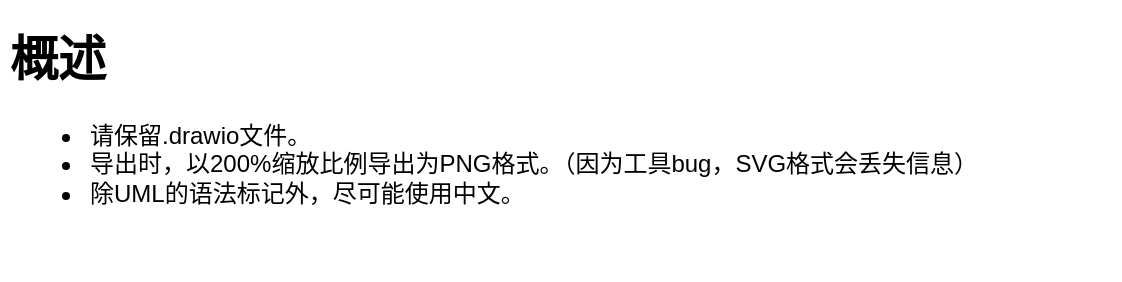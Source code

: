 <mxfile version="12.1.0" type="device" pages="5"><diagram id="yW86cAfm1zS_UjjsDULe" name="概述"><mxGraphModel dx="782" dy="506" grid="1" gridSize="10" guides="1" tooltips="1" connect="1" arrows="1" fold="1" page="1" pageScale="1" pageWidth="827" pageHeight="1169" math="0" shadow="0"><root><mxCell id="HiBzgATIQgfNpQvCHOxG-0"/><mxCell id="HiBzgATIQgfNpQvCHOxG-1" parent="HiBzgATIQgfNpQvCHOxG-0"/><mxCell id="HiBzgATIQgfNpQvCHOxG-5" value="&lt;h1&gt;概述&lt;/h1&gt;&lt;div&gt;&lt;ul&gt;&lt;li&gt;请保留.drawio文件。&lt;/li&gt;&lt;li&gt;导出时，以200%缩放比例导出为PNG格式。（因为工具bug，SVG格式会丢失信息）&lt;/li&gt;&lt;li&gt;除UML的语法标记外，尽可能使用中文。&lt;/li&gt;&lt;/ul&gt;&lt;/div&gt;&lt;p&gt;&lt;/p&gt;" style="text;html=1;strokeColor=none;fillColor=none;spacing=5;spacingTop=-20;whiteSpace=wrap;overflow=hidden;rounded=0;" parent="HiBzgATIQgfNpQvCHOxG-1" vertex="1"><mxGeometry x="40" y="40" width="560" height="130" as="geometry"/></mxCell></root></mxGraphModel></diagram><diagram id="WMdqOIAfoDG7tJgj_Yk1" name="用例图"><mxGraphModel dx="1747" dy="595" grid="1" gridSize="10" guides="1" tooltips="1" connect="1" arrows="1" fold="1" page="1" pageScale="1" pageWidth="827" pageHeight="1169" background="none" math="0" shadow="0"><root><mxCell id="_YkGg86lz64b4BUzdBZd-0"/><mxCell id="_YkGg86lz64b4BUzdBZd-1" parent="_YkGg86lz64b4BUzdBZd-0"/><mxCell id="upp45PB5wqCNoxdn-rkB-0" style="rounded=0;orthogonalLoop=1;jettySize=auto;html=1;entryX=0.5;entryY=1;entryDx=0;entryDy=0;" parent="_YkGg86lz64b4BUzdBZd-1" target="upp45PB5wqCNoxdn-rkB-4" edge="1"><mxGeometry relative="1" as="geometry"><mxPoint x="354" y="569.5" as="sourcePoint"/></mxGeometry></mxCell><mxCell id="upp45PB5wqCNoxdn-rkB-1" value="管理员" style="shape=umlActor;verticalLabelPosition=bottom;labelBackgroundColor=#ffffff;verticalAlign=top;html=1;" parent="_YkGg86lz64b4BUzdBZd-1" vertex="1"><mxGeometry x="339" y="575.5" width="30" height="60" as="geometry"/></mxCell><mxCell id="upp45PB5wqCNoxdn-rkB-2" value="新增和删除用户" style="ellipse;whiteSpace=wrap;html=1;" parent="_YkGg86lz64b4BUzdBZd-1" vertex="1"><mxGeometry x="223" y="470" width="116" height="35" as="geometry"/></mxCell><mxCell id="upp45PB5wqCNoxdn-rkB-3" value="" style="endArrow=classic;html=1;entryX=0.775;entryY=0.9;entryDx=0;entryDy=0;entryPerimeter=0;" parent="_YkGg86lz64b4BUzdBZd-1" target="upp45PB5wqCNoxdn-rkB-2" edge="1"><mxGeometry width="50" height="50" relative="1" as="geometry"><mxPoint x="350" y="570" as="sourcePoint"/><mxPoint x="454" y="464.5" as="targetPoint"/></mxGeometry></mxCell><mxCell id="upp45PB5wqCNoxdn-rkB-4" value="开启和关闭平台注册功能" style="ellipse;whiteSpace=wrap;html=1;" parent="_YkGg86lz64b4BUzdBZd-1" vertex="1"><mxGeometry x="354" y="470" width="160" height="35" as="geometry"/></mxCell><mxCell id="upp45PB5wqCNoxdn-rkB-5" value="新增或删除作业收集项目" style="ellipse;whiteSpace=wrap;html=1;" parent="_YkGg86lz64b4BUzdBZd-1" vertex="1"><mxGeometry x="457" y="520" width="173" height="35" as="geometry"/></mxCell><mxCell id="upp45PB5wqCNoxdn-rkB-6" value="" style="endArrow=classic;html=1;entryX=0;entryY=1;entryDx=0;entryDy=0;" parent="_YkGg86lz64b4BUzdBZd-1" target="upp45PB5wqCNoxdn-rkB-5" edge="1"><mxGeometry width="50" height="50" relative="1" as="geometry"><mxPoint x="360" y="570" as="sourcePoint"/><mxPoint x="454" y="539.5" as="targetPoint"/></mxGeometry></mxCell><mxCell id="upp45PB5wqCNoxdn-rkB-7" value="用户" style="shape=umlActor;verticalLabelPosition=bottom;labelBackgroundColor=#ffffff;verticalAlign=top;html=1;" parent="_YkGg86lz64b4BUzdBZd-1" vertex="1"><mxGeometry x="327" y="224.5" width="30" height="60" as="geometry"/></mxCell><mxCell id="upp45PB5wqCNoxdn-rkB-12" value="访问和修改个人信息" style="ellipse;whiteSpace=wrap;html=1;" parent="_YkGg86lz64b4BUzdBZd-1" vertex="1"><mxGeometry x="140" y="124" width="156" height="38" as="geometry"/></mxCell><mxCell id="upp45PB5wqCNoxdn-rkB-13" value="" style="endArrow=classic;html=1;entryX=1;entryY=1;entryDx=0;entryDy=0;" parent="_YkGg86lz64b4BUzdBZd-1" target="upp45PB5wqCNoxdn-rkB-12" edge="1"><mxGeometry width="50" height="50" relative="1" as="geometry"><mxPoint x="327" y="215.5" as="sourcePoint"/><mxPoint x="250" y="160" as="targetPoint"/></mxGeometry></mxCell><mxCell id="2dQVfe_xELGJmN9ZXO8H-0" value="未注册用户" style="shape=umlActor;verticalLabelPosition=bottom;labelBackgroundColor=#ffffff;verticalAlign=top;html=1;" parent="_YkGg86lz64b4BUzdBZd-1" vertex="1"><mxGeometry x="-519" y="150" width="30" height="60" as="geometry"/></mxCell><mxCell id="2dQVfe_xELGJmN9ZXO8H-3" value="提交注册邮箱并获取邮箱地址验证码" style="ellipse;whiteSpace=wrap;html=1;" parent="_YkGg86lz64b4BUzdBZd-1" vertex="1"><mxGeometry x="-736" y="75" width="217" height="43" as="geometry"/></mxCell><mxCell id="2dQVfe_xELGJmN9ZXO8H-6" value="" style="endArrow=classic;endSize=6;html=1;endFill=1;entryX=0.5;entryY=1;entryDx=0;entryDy=0;" parent="_YkGg86lz64b4BUzdBZd-1" target="2dQVfe_xELGJmN9ZXO8H-3" edge="1"><mxGeometry x="0.078" y="-15" width="160" relative="1" as="geometry"><mxPoint x="-520" y="150" as="sourcePoint"/><mxPoint x="-689" y="79" as="targetPoint"/><mxPoint as="offset"/></mxGeometry></mxCell><mxCell id="2dQVfe_xELGJmN9ZXO8H-7" style="rounded=0;orthogonalLoop=1;jettySize=auto;html=1;entryX=0;entryY=1;entryDx=0;entryDy=0;endArrow=classic;endFill=1;" parent="_YkGg86lz64b4BUzdBZd-1" target="2dQVfe_xELGJmN9ZXO8H-9" edge="1"><mxGeometry relative="1" as="geometry"><mxPoint x="-490" y="460" as="sourcePoint"/></mxGeometry></mxCell><mxCell id="2dQVfe_xELGJmN9ZXO8H-8" value="用户" style="shape=umlActor;verticalLabelPosition=bottom;labelBackgroundColor=#ffffff;verticalAlign=top;html=1;outlineConnect=0;" parent="_YkGg86lz64b4BUzdBZd-1" vertex="1"><mxGeometry x="-519" y="460" width="30" height="60" as="geometry"/></mxCell><mxCell id="2dQVfe_xELGJmN9ZXO8H-9" value="使用邮箱和密码登录" style="ellipse;whiteSpace=wrap;html=1;" parent="_YkGg86lz64b4BUzdBZd-1" vertex="1"><mxGeometry x="-399" y="364.5" width="133" height="44" as="geometry"/></mxCell><mxCell id="2dQVfe_xELGJmN9ZXO8H-12" style="rounded=0;orthogonalLoop=1;jettySize=auto;html=1;entryX=0;entryY=1;entryDx=0;entryDy=0;" parent="_YkGg86lz64b4BUzdBZd-1" target="2dQVfe_xELGJmN9ZXO8H-23" edge="1"><mxGeometry relative="1" as="geometry"><mxPoint x="-579" y="810" as="sourcePoint"/></mxGeometry></mxCell><mxCell id="2dQVfe_xELGJmN9ZXO8H-13" style="edgeStyle=none;rounded=0;orthogonalLoop=1;jettySize=auto;html=1;entryX=0.5;entryY=1;entryDx=0;entryDy=0;exitX=0.133;exitY=-0.067;exitDx=0;exitDy=0;exitPerimeter=0;" parent="_YkGg86lz64b4BUzdBZd-1" source="2dQVfe_xELGJmN9ZXO8H-16" target="2dQVfe_xELGJmN9ZXO8H-21" edge="1"><mxGeometry relative="1" as="geometry"><mxPoint x="-619" y="810" as="sourcePoint"/></mxGeometry></mxCell><mxCell id="2dQVfe_xELGJmN9ZXO8H-14" style="edgeStyle=none;rounded=0;orthogonalLoop=1;jettySize=auto;html=1;entryX=0;entryY=1;entryDx=0;entryDy=0;" parent="_YkGg86lz64b4BUzdBZd-1" target="2dQVfe_xELGJmN9ZXO8H-24" edge="1"><mxGeometry relative="1" as="geometry"><mxPoint x="-589" y="800" as="sourcePoint"/></mxGeometry></mxCell><mxCell id="2dQVfe_xELGJmN9ZXO8H-15" style="edgeStyle=none;rounded=0;orthogonalLoop=1;jettySize=auto;html=1;entryX=0;entryY=1;entryDx=0;entryDy=0;" parent="_YkGg86lz64b4BUzdBZd-1" target="2dQVfe_xELGJmN9ZXO8H-25" edge="1"><mxGeometry relative="1" as="geometry"><mxPoint x="-599" y="800" as="sourcePoint"/></mxGeometry></mxCell><mxCell id="2dQVfe_xELGJmN9ZXO8H-16" value="发起方" style="shape=umlActor;verticalLabelPosition=bottom;labelBackgroundColor=#ffffff;verticalAlign=top;html=1;" parent="_YkGg86lz64b4BUzdBZd-1" vertex="1"><mxGeometry x="-614" y="810" width="30" height="60" as="geometry"/></mxCell><mxCell id="2dQVfe_xELGJmN9ZXO8H-17" style="edgeStyle=none;rounded=0;orthogonalLoop=1;jettySize=auto;html=1;entryX=0.5;entryY=1;entryDx=0;entryDy=0;" parent="_YkGg86lz64b4BUzdBZd-1" target="2dQVfe_xELGJmN9ZXO8H-23" edge="1"><mxGeometry relative="1" as="geometry"><mxPoint x="-400" y="800" as="sourcePoint"/><mxPoint x="-380" y="680" as="targetPoint"/></mxGeometry></mxCell><mxCell id="2dQVfe_xELGJmN9ZXO8H-18" style="edgeStyle=none;rounded=0;orthogonalLoop=1;jettySize=auto;html=1;entryX=0;entryY=1;entryDx=0;entryDy=0;" parent="_YkGg86lz64b4BUzdBZd-1" target="2dQVfe_xELGJmN9ZXO8H-22" edge="1"><mxGeometry relative="1" as="geometry"><mxPoint x="-390" y="800" as="sourcePoint"/></mxGeometry></mxCell><mxCell id="2dQVfe_xELGJmN9ZXO8H-19" style="edgeStyle=none;rounded=0;orthogonalLoop=1;jettySize=auto;html=1;entryX=0.057;entryY=0.767;entryDx=0;entryDy=0;entryPerimeter=0;" parent="_YkGg86lz64b4BUzdBZd-1" target="2dQVfe_xELGJmN9ZXO8H-26" edge="1"><mxGeometry relative="1" as="geometry"><mxPoint x="-380" y="810" as="sourcePoint"/></mxGeometry></mxCell><mxCell id="2dQVfe_xELGJmN9ZXO8H-20" value="参与方" style="shape=umlActor;verticalLabelPosition=bottom;labelBackgroundColor=#ffffff;verticalAlign=top;html=1;" parent="_YkGg86lz64b4BUzdBZd-1" vertex="1"><mxGeometry x="-418" y="810" width="30" height="60" as="geometry"/></mxCell><mxCell id="2dQVfe_xELGJmN9ZXO8H-21" value="创建作业收集项目" style="ellipse;whiteSpace=wrap;html=1;" parent="_YkGg86lz64b4BUzdBZd-1" vertex="1"><mxGeometry x="-764" y="720" width="130" height="30" as="geometry"/></mxCell><mxCell id="2dQVfe_xELGJmN9ZXO8H-22" value="提交作业" style="ellipse;whiteSpace=wrap;html=1;" parent="_YkGg86lz64b4BUzdBZd-1" vertex="1"><mxGeometry x="-328.5" y="700" width="89" height="30" as="geometry"/></mxCell><mxCell id="2dQVfe_xELGJmN9ZXO8H-23" value="评分或评论" style="ellipse;whiteSpace=wrap;html=1;" parent="_YkGg86lz64b4BUzdBZd-1" vertex="1"><mxGeometry x="-424" y="660" width="70" height="30" as="geometry"/></mxCell><mxCell id="2dQVfe_xELGJmN9ZXO8H-24" value="预览作业" style="ellipse;whiteSpace=wrap;html=1;" parent="_YkGg86lz64b4BUzdBZd-1" vertex="1"><mxGeometry x="-529" y="660" width="70" height="30" as="geometry"/></mxCell><mxCell id="2dQVfe_xELGJmN9ZXO8H-25" value="下载作业" style="ellipse;whiteSpace=wrap;html=1;" parent="_YkGg86lz64b4BUzdBZd-1" vertex="1"><mxGeometry x="-634" y="660" width="70" height="30" as="geometry"/></mxCell><mxCell id="2dQVfe_xELGJmN9ZXO8H-26" value="公开作业" style="ellipse;whiteSpace=wrap;html=1;" parent="_YkGg86lz64b4BUzdBZd-1" vertex="1"><mxGeometry x="-284" y="760" width="70" height="30" as="geometry"/></mxCell><mxCell id="2dQVfe_xELGJmN9ZXO8H-27" value="用户" style="shape=umlActor;verticalLabelPosition=bottom;labelBackgroundColor=#ffffff;verticalAlign=top;html=1;outlineConnect=0;" parent="_YkGg86lz64b4BUzdBZd-1" vertex="1"><mxGeometry x="-517.5" y="840" width="30" height="60" as="geometry"/></mxCell><mxCell id="2dQVfe_xELGJmN9ZXO8H-28" value="" style="endArrow=block;html=1;endFill=0;" parent="_YkGg86lz64b4BUzdBZd-1" edge="1"><mxGeometry width="50" height="50" relative="1" as="geometry"><mxPoint x="-579" y="840" as="sourcePoint"/><mxPoint x="-529" y="870" as="targetPoint"/></mxGeometry></mxCell><mxCell id="2dQVfe_xELGJmN9ZXO8H-29" value="" style="endArrow=block;html=1;endFill=0;" parent="_YkGg86lz64b4BUzdBZd-1" edge="1"><mxGeometry width="50" height="50" relative="1" as="geometry"><mxPoint x="-419" y="840" as="sourcePoint"/><mxPoint x="-479" y="870" as="targetPoint"/></mxGeometry></mxCell><mxCell id="2dQVfe_xELGJmN9ZXO8H-30" value="" style="html=1;verticalAlign=bottom;endArrow=block;entryX=1;entryY=1;entryDx=0;entryDy=0;" parent="_YkGg86lz64b4BUzdBZd-1" target="2dQVfe_xELGJmN9ZXO8H-25" edge="1"><mxGeometry width="80" relative="1" as="geometry"><mxPoint x="-419" y="810" as="sourcePoint"/><mxPoint x="-429" y="800" as="targetPoint"/></mxGeometry></mxCell><mxCell id="2dQVfe_xELGJmN9ZXO8H-31" value="" style="html=1;verticalAlign=bottom;endArrow=block;entryX=1;entryY=1;entryDx=0;entryDy=0;" parent="_YkGg86lz64b4BUzdBZd-1" target="2dQVfe_xELGJmN9ZXO8H-24" edge="1"><mxGeometry width="80" relative="1" as="geometry"><mxPoint x="-410" y="800" as="sourcePoint"/><mxPoint x="-468.751" y="745.607" as="targetPoint"/></mxGeometry></mxCell><mxCell id="E_tp4gTS5F0is0EIypMA-0" value="使用邮箱地址获取重置密码验证码" style="ellipse;whiteSpace=wrap;html=1;" parent="_YkGg86lz64b4BUzdBZd-1" vertex="1"><mxGeometry x="-768" y="364.5" width="204" height="35" as="geometry"/></mxCell><mxCell id="E_tp4gTS5F0is0EIypMA-1" style="rounded=0;orthogonalLoop=1;jettySize=auto;html=1;entryX=0.5;entryY=1;entryDx=0;entryDy=0;endArrow=classic;endFill=1;" parent="_YkGg86lz64b4BUzdBZd-1" target="E_tp4gTS5F0is0EIypMA-0" edge="1"><mxGeometry relative="1" as="geometry"><mxPoint x="-520" y="460" as="sourcePoint"/><mxPoint x="-548.742" y="349.798" as="targetPoint"/></mxGeometry></mxCell><mxCell id="E_tp4gTS5F0is0EIypMA-3" value="验证邮箱并成为注册用户" style="ellipse;whiteSpace=wrap;html=1;align=center;" parent="_YkGg86lz64b4BUzdBZd-1" vertex="1"><mxGeometry x="-459" y="70" width="154" height="35" as="geometry"/></mxCell><mxCell id="E_tp4gTS5F0is0EIypMA-4" value="" style="endArrow=classic;endSize=6;html=1;endFill=1;entryX=0.282;entryY=0.9;entryDx=0;entryDy=0;entryPerimeter=0;" parent="_YkGg86lz64b4BUzdBZd-1" target="E_tp4gTS5F0is0EIypMA-3" edge="1"><mxGeometry x="0.078" y="-15" width="160" relative="1" as="geometry"><mxPoint x="-490" y="152" as="sourcePoint"/><mxPoint x="-679" y="89" as="targetPoint"/><mxPoint as="offset"/></mxGeometry></mxCell><mxCell id="E_tp4gTS5F0is0EIypMA-7" value="验证邮箱并重置密码" style="ellipse;whiteSpace=wrap;html=1;" parent="_YkGg86lz64b4BUzdBZd-1" vertex="1"><mxGeometry x="-570" y="310" width="167" height="45" as="geometry"/></mxCell><mxCell id="E_tp4gTS5F0is0EIypMA-8" style="rounded=0;orthogonalLoop=1;jettySize=auto;html=1;entryX=0.5;entryY=1;entryDx=0;entryDy=0;endArrow=classic;endFill=1;" parent="_YkGg86lz64b4BUzdBZd-1" target="E_tp4gTS5F0is0EIypMA-7" edge="1"><mxGeometry relative="1" as="geometry"><mxPoint x="-500" y="450" as="sourcePoint"/><mxPoint x="-384.088" y="404.367" as="targetPoint"/></mxGeometry></mxCell><mxCell id="E_tp4gTS5F0is0EIypMA-13" value="修改密码" style="ellipse;whiteSpace=wrap;html=1;" parent="_YkGg86lz64b4BUzdBZd-1" vertex="1"><mxGeometry x="342" y="80" width="80" height="38" as="geometry"/></mxCell><mxCell id="E_tp4gTS5F0is0EIypMA-14" value="" style="endArrow=classic;html=1;entryX=0.392;entryY=0.965;entryDx=0;entryDy=0;entryPerimeter=0;" parent="_YkGg86lz64b4BUzdBZd-1" target="E_tp4gTS5F0is0EIypMA-13" edge="1"><mxGeometry width="50" height="50" relative="1" as="geometry"><mxPoint x="347" y="215.5" as="sourcePoint"/><mxPoint x="274" y="167" as="targetPoint"/></mxGeometry></mxCell><mxCell id="E_tp4gTS5F0is0EIypMA-15" value="修改邮箱" style="ellipse;whiteSpace=wrap;html=1;" parent="_YkGg86lz64b4BUzdBZd-1" vertex="1"><mxGeometry x="457" y="135.5" width="80" height="38" as="geometry"/></mxCell><mxCell id="E_tp4gTS5F0is0EIypMA-16" value="" style="endArrow=classic;html=1;entryX=0;entryY=1;entryDx=0;entryDy=0;" parent="_YkGg86lz64b4BUzdBZd-1" target="E_tp4gTS5F0is0EIypMA-15" edge="1"><mxGeometry width="50" height="50" relative="1" as="geometry"><mxPoint x="357" y="225.5" as="sourcePoint"/><mxPoint x="383.36" y="126.67" as="targetPoint"/></mxGeometry></mxCell><mxCell id="sq2ebz1mbKA7PCejwqXQ-0" value="" style="endArrow=classic;html=1;entryX=1;entryY=1;entryDx=0;entryDy=0;" edge="1" parent="_YkGg86lz64b4BUzdBZd-1" target="sq2ebz1mbKA7PCejwqXQ-1"><mxGeometry width="50" height="50" relative="1" as="geometry"><mxPoint x="340" y="570" as="sourcePoint"/><mxPoint x="250" y="560" as="targetPoint"/></mxGeometry></mxCell><mxCell id="sq2ebz1mbKA7PCejwqXQ-1" value="增改学院和班级结构" style="ellipse;whiteSpace=wrap;html=1;" vertex="1" parent="_YkGg86lz64b4BUzdBZd-1"><mxGeometry x="120" y="510" width="120" height="38" as="geometry"/></mxCell></root></mxGraphModel></diagram><diagram id="4Bd66hlxgyh1Ai2ZSQC1" name="类图"><mxGraphModel dx="1944" dy="723" grid="1" gridSize="10" guides="1" tooltips="1" connect="1" arrows="1" fold="1" page="1" pageScale="1" pageWidth="827" pageHeight="1169" math="0" shadow="0"><root><mxCell id="J6zlJKdKTq5LjksMBEGr-0"/><mxCell id="J6zlJKdKTq5LjksMBEGr-1" parent="J6zlJKdKTq5LjksMBEGr-0"/><mxCell id="_NLjETrnovSKCIQzSL70-0" style="rounded=0;orthogonalLoop=1;jettySize=auto;html=1;exitX=0.5;exitY=1;exitDx=0;exitDy=0;entryX=0.5;entryY=0;entryDx=0;entryDy=0;" parent="J6zlJKdKTq5LjksMBEGr-1" source="J6zlJKdKTq5LjksMBEGr-2" target="kkJpnYohM98OWn9bMmN3-5" edge="1"><mxGeometry relative="1" as="geometry"/></mxCell><mxCell id="m_8AqxZgpMgkw2X8Gcz0-3" style="rounded=0;orthogonalLoop=1;jettySize=auto;html=1;exitX=0;exitY=0.5;exitDx=0;exitDy=0;endArrow=block;endFill=0;entryX=1;entryY=0.5;entryDx=0;entryDy=0;edgeStyle=orthogonalEdgeStyle;" parent="J6zlJKdKTq5LjksMBEGr-1" source="J6zlJKdKTq5LjksMBEGr-2" target="OSyVc2xUpkZaGKw_wh6Y-13" edge="1"><mxGeometry relative="1" as="geometry"><mxPoint x="1390" y="461.471" as="targetPoint"/><Array as="points"><mxPoint x="1546" y="527"/></Array></mxGeometry></mxCell><mxCell id="J6zlJKdKTq5LjksMBEGr-3" value="用户" style="shape=umlActor;verticalLabelPosition=bottom;labelBackgroundColor=#ffffff;verticalAlign=top;html=1;" parent="J6zlJKdKTq5LjksMBEGr-1" vertex="1"><mxGeometry x="-443.5" y="349.5" width="30" height="60" as="geometry"/></mxCell><mxCell id="J6zlJKdKTq5LjksMBEGr-4" value="&lt;p style=&quot;margin: 0px ; margin-top: 4px ; text-align: center&quot;&gt;&amp;lt;&amp;lt; boundary &amp;gt;&amp;gt;&lt;/p&gt;&lt;p style=&quot;margin: 0px ; margin-top: 4px ; text-align: center&quot;&gt;&lt;b&gt;路由&lt;/b&gt;&lt;/p&gt;&lt;hr size=&quot;1&quot;&gt;&lt;p style=&quot;margin: 0px ; margin-left: 4px&quot;&gt;+ 路径: string&lt;/p&gt;&lt;hr size=&quot;1&quot;&gt;&lt;p style=&quot;margin: 0px ; margin-left: 4px&quot;&gt;+ 处理请求()&lt;span&gt;&lt;br&gt;&lt;/span&gt;&lt;/p&gt;&lt;p style=&quot;margin: 0px ; margin-left: 4px&quot;&gt;&lt;span&gt;# 生成请求id()&lt;/span&gt;&lt;/p&gt;&lt;p style=&quot;margin: 0px ; margin-left: 4px&quot;&gt;# 验证路由参数()&lt;span&gt;&lt;br&gt;&lt;/span&gt;&lt;/p&gt;&lt;p style=&quot;margin: 0px ; margin-left: 4px&quot;&gt;&lt;span&gt;# 访问权限鉴别(&lt;/span&gt;&lt;span&gt;)&lt;/span&gt;&lt;/p&gt;&lt;p style=&quot;margin: 0px ; margin-left: 4px&quot;&gt;# 执行控制逻辑()&lt;/p&gt;" style="verticalAlign=top;align=left;overflow=fill;fontSize=12;fontFamily=Helvetica;html=1;" parent="J6zlJKdKTq5LjksMBEGr-1" vertex="1"><mxGeometry x="50" y="406" width="160" height="146" as="geometry"/></mxCell><mxCell id="75JlvcvrTfkE6ws_j6if-0" style="edgeStyle=orthogonalEdgeStyle;rounded=0;orthogonalLoop=1;jettySize=auto;html=1;exitX=0.5;exitY=1;exitDx=0;exitDy=0;entryX=0.5;entryY=0;entryDx=0;entryDy=0;startArrow=classic;startFill=1;" parent="J6zlJKdKTq5LjksMBEGr-1" source="Z03qZ1nPSg-HfvDk3i3E-0" target="UQ5TdoYiOzcKt5yNM-VM-2" edge="1"><mxGeometry relative="1" as="geometry"/></mxCell><mxCell id="Z03qZ1nPSg-HfvDk3i3E-0" value="&lt;p style=&quot;margin: 0px ; margin-top: 4px ; text-align: center&quot;&gt;&amp;lt;&amp;lt; control &amp;gt;&amp;gt;&lt;/p&gt;&lt;p style=&quot;margin: 0px ; margin-top: 4px ; text-align: center&quot;&gt;&lt;b&gt;对象持久化服务&lt;/b&gt;&lt;/p&gt;&lt;hr size=&quot;1&quot;&gt;&amp;nbsp;+ 数据库配置&lt;br&gt;&lt;hr&gt;&amp;nbsp;+ 存取数据()" style="verticalAlign=top;align=left;overflow=fill;fontSize=12;fontFamily=Helvetica;html=1;" parent="J6zlJKdKTq5LjksMBEGr-1" vertex="1"><mxGeometry x="590" y="450" width="160" height="99" as="geometry"/></mxCell><mxCell id="Z03qZ1nPSg-HfvDk3i3E-9" value="未注册用户" style="shape=umlActor;verticalLabelPosition=bottom;labelBackgroundColor=#ffffff;verticalAlign=top;html=1;" parent="J6zlJKdKTq5LjksMBEGr-1" vertex="1"><mxGeometry x="-443.5" y="548.5" width="30" height="60" as="geometry"/></mxCell><mxCell id="Z03qZ1nPSg-HfvDk3i3E-11" value="&lt;p style=&quot;margin: 0px ; margin-top: 4px ; text-align: center&quot;&gt;&amp;lt;&amp;lt; boundary &amp;gt;&amp;gt;&lt;/p&gt;&lt;p style=&quot;margin: 0px ; margin-top: 4px ; text-align: center&quot;&gt;&lt;b&gt;前端用户界面&lt;/b&gt;&lt;/p&gt;&lt;hr size=&quot;1&quot;&gt;&lt;p style=&quot;margin: 0px ; margin-left: 4px&quot;&gt;&lt;br&gt;&lt;/p&gt;&lt;hr size=&quot;1&quot;&gt;&lt;p style=&quot;margin: 0px ; margin-left: 4px&quot;&gt;+ 接收用户的输入()&lt;/p&gt;&lt;p style=&quot;margin: 0px ; margin-left: 4px&quot;&gt;+ 向用户展示信息()&lt;/p&gt;" style="verticalAlign=top;align=left;overflow=fill;fontSize=12;fontFamily=Helvetica;html=1;" parent="J6zlJKdKTq5LjksMBEGr-1" vertex="1"><mxGeometry x="-340" y="424" width="160" height="110" as="geometry"/></mxCell><mxCell id="Z03qZ1nPSg-HfvDk3i3E-12" value="&lt;h1&gt;前端&lt;/h1&gt;&lt;p&gt;&lt;br&gt;&lt;/p&gt;" style="text;html=1;strokeColor=none;fillColor=none;spacing=5;spacingTop=-20;whiteSpace=wrap;overflow=hidden;rounded=0;" parent="J6zlJKdKTq5LjksMBEGr-1" vertex="1"><mxGeometry x="-100" y="200" width="60" height="40" as="geometry"/></mxCell><mxCell id="Z03qZ1nPSg-HfvDk3i3E-14" value="&lt;h1&gt;后端&lt;/h1&gt;&lt;p&gt;&lt;br&gt;&lt;/p&gt;" style="text;html=1;strokeColor=none;fillColor=none;spacing=5;spacingTop=-20;whiteSpace=wrap;overflow=hidden;rounded=0;" parent="J6zlJKdKTq5LjksMBEGr-1" vertex="1"><mxGeometry x="40" y="200" width="60" height="40" as="geometry"/></mxCell><mxCell id="Z03qZ1nPSg-HfvDk3i3E-15" value="" style="endArrow=none;html=1;" parent="J6zlJKdKTq5LjksMBEGr-1" edge="1"><mxGeometry width="50" height="50" relative="1" as="geometry"><mxPoint y="1120" as="sourcePoint"/><mxPoint y="40" as="targetPoint"/></mxGeometry></mxCell><mxCell id="Z03qZ1nPSg-HfvDk3i3E-17" value="" style="endArrow=classic;html=1;exitX=1;exitY=0.5;exitDx=0;exitDy=0;entryX=0;entryY=0.5;entryDx=0;entryDy=0;" parent="J6zlJKdKTq5LjksMBEGr-1" source="Z03qZ1nPSg-HfvDk3i3E-11" target="J6zlJKdKTq5LjksMBEGr-4" edge="1"><mxGeometry width="50" height="50" relative="1" as="geometry"><mxPoint x="-30" y="580" as="sourcePoint"/><mxPoint x="49" y="477" as="targetPoint"/></mxGeometry></mxCell><mxCell id="UQ5TdoYiOzcKt5yNM-VM-2" value="&lt;p style=&quot;margin: 0px ; margin-top: 4px ; text-align: center&quot;&gt;&amp;lt;&amp;lt; boundary &amp;gt;&amp;gt;&lt;/p&gt;&lt;p style=&quot;margin: 0px ; margin-top: 4px ; text-align: center&quot;&gt;&lt;b&gt;数据库&lt;/b&gt;&lt;/p&gt;&lt;hr size=&quot;1&quot;&gt;&lt;p style=&quot;margin: 0px ; margin-left: 4px&quot;&gt;&lt;br&gt;&lt;/p&gt;" style="verticalAlign=top;align=left;overflow=fill;fontSize=12;fontFamily=Helvetica;html=1;" parent="J6zlJKdKTq5LjksMBEGr-1" vertex="1"><mxGeometry x="590" y="584" width="160" height="70" as="geometry"/></mxCell><mxCell id="DQg-u-TIEKwcb2ZVk-gk-0" value="恶意用户" style="shape=umlActor;verticalLabelPosition=bottom;labelBackgroundColor=#ffffff;verticalAlign=top;html=1;align=center;" parent="J6zlJKdKTq5LjksMBEGr-1" vertex="1"><mxGeometry x="-70" y="349.5" width="30" height="60" as="geometry"/></mxCell><mxCell id="kkJpnYohM98OWn9bMmN3-4" value="&lt;p style=&quot;margin: 0px ; margin-top: 4px ; text-align: center&quot;&gt;&amp;lt;&amp;lt; control &amp;gt;&amp;gt;&lt;/p&gt;&lt;p style=&quot;margin: 0px ; margin-top: 4px ; text-align: center&quot;&gt;&lt;b&gt;中央控制器&lt;/b&gt;&lt;/p&gt;&lt;hr size=&quot;1&quot;&gt;&lt;p style=&quot;margin: 0px ; margin-left: 4px&quot;&gt;+ 配置文件&lt;/p&gt;&lt;p style=&quot;margin: 0px ; margin-left: 4px&quot;&gt;+ 根路由&lt;/p&gt;&lt;hr size=&quot;1&quot;&gt;&lt;p style=&quot;margin: 0px ; margin-left: 4px&quot;&gt;+ 启动服务()&lt;/p&gt;&lt;p style=&quot;margin: 0px ; margin-left: 4px&quot;&gt;+ 重新加载配置文件()&lt;/p&gt;&lt;p style=&quot;margin: 0px ; margin-left: 4px&quot;&gt;+ 停止服务()&lt;/p&gt;" style="verticalAlign=top;align=left;overflow=fill;fontSize=12;fontFamily=Helvetica;html=1;" parent="J6zlJKdKTq5LjksMBEGr-1" vertex="1"><mxGeometry x="330" y="426" width="160" height="134" as="geometry"/></mxCell><mxCell id="kkJpnYohM98OWn9bMmN3-6" value="&lt;p style=&quot;margin: 0px ; margin-top: 4px ; text-align: center&quot;&gt;&amp;lt;&amp;lt; control &amp;gt;&amp;gt;&lt;/p&gt;&lt;p style=&quot;margin: 0px ; margin-top: 4px ; text-align: center&quot;&gt;&lt;b&gt;用户会话管理器&lt;/b&gt;&lt;/p&gt;&lt;hr size=&quot;1&quot;&gt;&lt;p style=&quot;margin: 0px ; margin-left: 4px&quot;&gt;&lt;br&gt;&lt;/p&gt;&lt;hr size=&quot;1&quot;&gt;&lt;p style=&quot;margin: 0px ; margin-left: 4px&quot;&gt;&lt;span&gt;+ 由凭证获取会话()&lt;/span&gt;&lt;br&gt;&lt;/p&gt;" style="verticalAlign=top;align=left;overflow=fill;fontSize=12;fontFamily=Helvetica;html=1;" parent="J6zlJKdKTq5LjksMBEGr-1" vertex="1"><mxGeometry x="890" y="583" width="160" height="100" as="geometry"/></mxCell><mxCell id="75JlvcvrTfkE6ws_j6if-1" value="&lt;p style=&quot;margin: 0px ; margin-top: 4px ; text-align: center&quot;&gt;&amp;lt;&amp;lt; control &amp;gt;&amp;gt;&lt;/p&gt;&lt;p style=&quot;margin: 0px ; margin-top: 4px ; text-align: center&quot;&gt;&lt;b&gt;用户管理器&lt;/b&gt;&lt;/p&gt;&lt;hr size=&quot;1&quot;&gt;&lt;p style=&quot;margin: 0px ; margin-left: 4px&quot;&gt;&lt;br&gt;&lt;/p&gt;&lt;hr size=&quot;1&quot;&gt;&lt;p style=&quot;margin: 0px ; margin-left: 4px&quot;&gt;&lt;span&gt;+ 创建新用户()&lt;/span&gt;&lt;/p&gt;&lt;p style=&quot;margin: 0px ; margin-left: 4px&quot;&gt;&lt;span&gt;+ 按邮箱地址查询用户()&lt;/span&gt;&lt;/p&gt;&lt;p style=&quot;margin: 0px ; margin-left: 4px&quot;&gt;&lt;span&gt;+ 删除用户及其数据()&lt;/span&gt;&lt;/p&gt;" style="verticalAlign=top;align=left;overflow=fill;fontSize=12;fontFamily=Helvetica;html=1;" parent="J6zlJKdKTq5LjksMBEGr-1" vertex="1"><mxGeometry x="890" y="370" width="160" height="130" as="geometry"/></mxCell><mxCell id="75JlvcvrTfkE6ws_j6if-2" value="&lt;p style=&quot;margin: 0px ; margin-top: 4px ; text-align: center&quot;&gt;&amp;lt;&amp;lt; control &amp;gt;&amp;gt;&lt;/p&gt;&lt;p style=&quot;margin: 0px ; margin-top: 4px ; text-align: center&quot;&gt;&lt;b&gt;邮件服务&lt;/b&gt;&lt;/p&gt;&lt;hr size=&quot;1&quot;&gt;&lt;p style=&quot;margin: 0px ; margin-left: 4px&quot;&gt;+ 邮箱账号配置&lt;/p&gt;&lt;hr size=&quot;1&quot;&gt;&lt;p style=&quot;margin: 0px ; margin-left: 4px&quot;&gt;+ 发送邮件(邮件)&lt;/p&gt;" style="verticalAlign=top;align=left;overflow=fill;fontSize=12;fontFamily=Helvetica;html=1;" parent="J6zlJKdKTq5LjksMBEGr-1" vertex="1"><mxGeometry x="590" y="290" width="160" height="106" as="geometry"/></mxCell><mxCell id="khNlLdQXx-4Lpashs421-0" value="&lt;p style=&quot;margin: 0px ; margin-top: 4px ; text-align: center&quot;&gt;&amp;lt;&amp;lt; entity &amp;gt;&amp;gt;&lt;/p&gt;&lt;p style=&quot;margin: 0px ; margin-top: 4px ; text-align: center&quot;&gt;&lt;b&gt;邮件&lt;/b&gt;&lt;/p&gt;&lt;hr size=&quot;1&quot;&gt;&lt;p style=&quot;margin: 0px ; margin-left: 4px&quot;&gt;+ 收件人邮箱地址&lt;/p&gt;&lt;p style=&quot;margin: 0px ; margin-left: 4px&quot;&gt;+ 邮件标题&lt;/p&gt;&lt;p style=&quot;margin: 0px ; margin-left: 4px&quot;&gt;+ 邮件正文&lt;/p&gt;&lt;hr size=&quot;1&quot;&gt;&lt;p style=&quot;margin: 0px ; margin-left: 4px&quot;&gt;&lt;br&gt;&lt;/p&gt;" style="verticalAlign=top;align=left;overflow=fill;fontSize=12;fontFamily=Helvetica;html=1;" parent="J6zlJKdKTq5LjksMBEGr-1" vertex="1"><mxGeometry x="590" y="125" width="160" height="115" as="geometry"/></mxCell><mxCell id="khNlLdQXx-4Lpashs421-1" value="&lt;p style=&quot;margin: 0px ; margin-top: 4px ; text-align: center&quot;&gt;&amp;lt;&amp;lt; control &amp;gt;&amp;gt;&lt;/p&gt;&lt;p style=&quot;margin: 0px ; margin-top: 4px ; text-align: center&quot;&gt;&lt;b&gt;用户邮箱验证服务&lt;/b&gt;&lt;/p&gt;&lt;hr size=&quot;1&quot;&gt;&lt;p style=&quot;margin: 0px ; margin-left: 4px&quot;&gt;&lt;br&gt;&lt;/p&gt;&lt;hr size=&quot;1&quot;&gt;&lt;p style=&quot;margin: 0px ; margin-left: 4px&quot;&gt;+ 检查邮箱地址是否已注册()&lt;span&gt;&lt;br&gt;&lt;/span&gt;&lt;/p&gt;&lt;p style=&quot;margin: 0px ; margin-left: 4px&quot;&gt;&lt;span&gt;+ 生成邮箱地址验证码()&lt;/span&gt;&lt;/p&gt;&lt;p style=&quot;margin: 0px ; margin-left: 4px&quot;&gt;&lt;span&gt;+ 校验邮箱地址验证码()&lt;/span&gt;&lt;/p&gt;" style="verticalAlign=top;align=left;overflow=fill;fontSize=12;fontFamily=Helvetica;html=1;" parent="J6zlJKdKTq5LjksMBEGr-1" vertex="1"><mxGeometry x="890" y="150" width="160" height="120" as="geometry"/></mxCell><mxCell id="m_8AqxZgpMgkw2X8Gcz0-0" style="edgeStyle=orthogonalEdgeStyle;rounded=0;orthogonalLoop=1;jettySize=auto;html=1;exitX=0;exitY=0.5;exitDx=0;exitDy=0;entryX=0.5;entryY=0;entryDx=0;entryDy=0;endArrow=block;endFill=0;" parent="J6zlJKdKTq5LjksMBEGr-1" source="hkDA0HIQv8FGN1c09TSl-0" target="OSyVc2xUpkZaGKw_wh6Y-13" edge="1"><mxGeometry relative="1" as="geometry"><Array as="points"><mxPoint x="1285" y="300"/></Array></mxGeometry></mxCell><mxCell id="hkDA0HIQv8FGN1c09TSl-0" value="&lt;p style=&quot;margin: 0px ; margin-top: 4px ; text-align: center&quot;&gt;&amp;lt;&amp;lt; entity &amp;gt;&amp;gt;&lt;/p&gt;&lt;p style=&quot;margin: 0px ; margin-top: 4px ; text-align: center&quot;&gt;&lt;b&gt;邮箱地址验证码&lt;/b&gt;&lt;/p&gt;&lt;hr size=&quot;1&quot;&gt;&lt;p style=&quot;margin: 0px ; margin-left: 4px&quot;&gt;+ 邮箱: string&lt;/p&gt;&lt;p style=&quot;margin: 0px ; margin-left: 4px&quot;&gt;+ 值: string&lt;/p&gt;&lt;p style=&quot;margin: 0px ; margin-left: 4px&quot;&gt;+ 创建时间: Date&lt;/p&gt;&lt;hr size=&quot;1&quot;&gt;&lt;p style=&quot;margin: 0px ; margin-left: 4px&quot;&gt;+ 检查验证码是否在有效期内()&lt;/p&gt;" style="verticalAlign=top;align=left;overflow=fill;fontSize=12;fontFamily=Helvetica;html=1;" parent="J6zlJKdKTq5LjksMBEGr-1" vertex="1"><mxGeometry x="1550" y="240" width="170" height="120" as="geometry"/></mxCell><mxCell id="OSyVc2xUpkZaGKw_wh6Y-13" value="&lt;p style=&quot;margin: 0px ; margin-top: 4px ; text-align: center&quot;&gt;&lt;i&gt;&amp;lt;&amp;lt; Interface &amp;gt;&amp;gt;&lt;/i&gt;&lt;br&gt;&lt;b&gt;可持久化&lt;/b&gt;&lt;/p&gt;&lt;hr size=&quot;1&quot;&gt;&lt;p style=&quot;margin: 0px ; margin-left: 4px&quot;&gt;&lt;br&gt;&lt;/p&gt;&lt;hr size=&quot;1&quot;&gt;&lt;p style=&quot;margin: 0px ; margin-left: 4px&quot;&gt;+ 持久化()&lt;/p&gt;" style="verticalAlign=top;align=left;overflow=fill;fontSize=12;fontFamily=Helvetica;html=1;" parent="J6zlJKdKTq5LjksMBEGr-1" vertex="1"><mxGeometry x="1190" y="480" width="190" height="95" as="geometry"/></mxCell><mxCell id="m_8AqxZgpMgkw2X8Gcz0-4" value="" style="group" parent="J6zlJKdKTq5LjksMBEGr-1" vertex="1" connectable="0"><mxGeometry x="1546" y="445" width="174" height="225" as="geometry"/></mxCell><mxCell id="J6zlJKdKTq5LjksMBEGr-2" value="&lt;p style=&quot;margin: 0px ; margin-top: 4px ; text-align: center&quot;&gt;&amp;lt;&amp;lt; entity &amp;gt;&amp;gt;&lt;/p&gt;&lt;p style=&quot;margin: 0px ; margin-top: 4px ; text-align: center&quot;&gt;&lt;b&gt;用户&lt;/b&gt;&lt;/p&gt;&lt;hr size=&quot;1&quot;&gt;&lt;p style=&quot;margin: 0px ; margin-left: 4px&quot;&gt;+ 邮箱: string&lt;/p&gt;&lt;p style=&quot;margin: 0px ; margin-left: 4px&quot;&gt;+ 密码哈希: string&lt;/p&gt;&lt;p style=&quot;margin: 0px ; margin-left: 4px&quot;&gt;+ 学号: string&lt;/p&gt;&lt;hr size=&quot;1&quot;&gt;&lt;p style=&quot;margin: 0px ; margin-left: 4px&quot;&gt;&lt;span&gt;+ 修改密码()&lt;/span&gt;&lt;br&gt;&lt;/p&gt;&lt;p style=&quot;margin: 0px ; margin-left: 4px&quot;&gt;&lt;span&gt;+ 验证密码()&lt;/span&gt;&lt;/p&gt;&lt;p style=&quot;margin: 0px ; margin-left: 4px&quot;&gt;&lt;span&gt;+ 修改邮箱地址()&lt;/span&gt;&lt;/p&gt;&lt;p style=&quot;margin: 0px ; margin-left: 4px&quot;&gt;&lt;span&gt;+ 新建会话()&lt;/span&gt;&lt;/p&gt;&lt;p style=&quot;margin: 0px ; margin-left: 4px&quot;&gt;&lt;span&gt;+ 创建作业收集项目()&lt;/span&gt;&lt;/p&gt;&lt;p style=&quot;margin: 0px ; margin-left: 4px&quot;&gt;&lt;span&gt;+ 提交作业()&lt;/span&gt;&lt;/p&gt;" style="verticalAlign=top;align=left;overflow=fill;fontSize=12;fontFamily=Helvetica;html=1;" parent="m_8AqxZgpMgkw2X8Gcz0-4" vertex="1"><mxGeometry width="174" height="190.649" as="geometry"/></mxCell><mxCell id="_NLjETrnovSKCIQzSL70-1" value="1" style="text;html=1;resizable=0;points=[];autosize=1;align=left;verticalAlign=top;spacingTop=-4;" parent="m_8AqxZgpMgkw2X8Gcz0-4" vertex="1"><mxGeometry x="65.25" y="190.649" width="20" height="20" as="geometry"/></mxCell><mxCell id="m_8AqxZgpMgkw2X8Gcz0-5" value="" style="group" parent="J6zlJKdKTq5LjksMBEGr-1" vertex="1" connectable="0"><mxGeometry x="1548" y="740" width="170" height="156" as="geometry"/></mxCell><mxCell id="kkJpnYohM98OWn9bMmN3-5" value="&lt;p style=&quot;margin: 0px ; margin-top: 4px ; text-align: center&quot;&gt;&amp;lt;&amp;lt; entity &amp;gt;&amp;gt;&lt;/p&gt;&lt;p style=&quot;margin: 0px ; margin-top: 4px ; text-align: center&quot;&gt;&lt;b&gt;用户会话&lt;/b&gt;&lt;/p&gt;&lt;hr size=&quot;1&quot;&gt;&lt;p style=&quot;margin: 0px ; margin-left: 4px&quot;&gt;+ 会话凭证: string&lt;br&gt;&lt;/p&gt;&lt;p style=&quot;margin: 0px ; margin-left: 4px&quot;&gt;+ 上次会话时间: Date()&lt;/p&gt;&lt;hr size=&quot;1&quot;&gt;&lt;p style=&quot;margin: 0px ; margin-left: 4px&quot;&gt;&lt;span&gt;+ 终止会话()&lt;/span&gt;&lt;br&gt;&lt;/p&gt;&lt;p style=&quot;margin: 0px ; margin-left: 4px&quot;&gt;+ 检查会话是否在有效期内()&lt;/p&gt;" style="verticalAlign=top;align=left;overflow=fill;fontSize=12;fontFamily=Helvetica;html=1;" parent="m_8AqxZgpMgkw2X8Gcz0-5" vertex="1"><mxGeometry y="24.0" width="170" height="132.0" as="geometry"/></mxCell><mxCell id="_NLjETrnovSKCIQzSL70-2" value="n" style="text;html=1;resizable=0;points=[];autosize=1;align=left;verticalAlign=top;spacingTop=-4;" parent="m_8AqxZgpMgkw2X8Gcz0-5" vertex="1"><mxGeometry x="63.75" width="20" height="20" as="geometry"/></mxCell><mxCell id="m_8AqxZgpMgkw2X8Gcz0-6" style="edgeStyle=orthogonalEdgeStyle;rounded=0;orthogonalLoop=1;jettySize=auto;html=1;exitX=0;exitY=0.5;exitDx=0;exitDy=0;entryX=0.5;entryY=1;entryDx=0;entryDy=0;endArrow=block;endFill=0;" parent="J6zlJKdKTq5LjksMBEGr-1" source="kkJpnYohM98OWn9bMmN3-5" target="OSyVc2xUpkZaGKw_wh6Y-13" edge="1"><mxGeometry relative="1" as="geometry"/></mxCell><mxCell id="VOfka491FAJTR7AhzJCS-1" value="&lt;p style=&quot;margin: 0px ; margin-top: 4px ; text-align: center&quot;&gt;&amp;lt;&amp;lt; control &amp;gt;&amp;gt;&lt;/p&gt;&lt;p style=&quot;margin: 0px ; margin-top: 4px ; text-align: center&quot;&gt;&lt;b&gt;对象维护服务&lt;/b&gt;&lt;/p&gt;&lt;hr size=&quot;1&quot;&gt;&lt;p style=&quot;margin: 0px ; margin-left: 4px&quot;&gt;&lt;br&gt;&lt;/p&gt;&lt;hr size=&quot;1&quot;&gt;&lt;p style=&quot;margin: 0px ; margin-left: 4px&quot;&gt;&lt;span&gt;+ 删除过期验证码()&lt;/span&gt;&lt;br&gt;&lt;/p&gt;&lt;p style=&quot;margin: 0px ; margin-left: 4px&quot;&gt;&lt;span&gt;+ 删除过期用户会话()&lt;/span&gt;&lt;/p&gt;" style="verticalAlign=top;align=left;overflow=fill;fontSize=12;fontFamily=Helvetica;html=1;" parent="J6zlJKdKTq5LjksMBEGr-1" vertex="1"><mxGeometry x="890" y="740" width="160" height="110" as="geometry"/></mxCell><mxCell id="EhLGCJ1XiPnulHopO6eh-5" style="edgeStyle=orthogonalEdgeStyle;rounded=0;orthogonalLoop=1;jettySize=auto;html=1;exitX=0;exitY=0.5;exitDx=0;exitDy=0;entryX=0.5;entryY=0;entryDx=0;entryDy=0;endArrow=block;endFill=0;" parent="J6zlJKdKTq5LjksMBEGr-1" source="EhLGCJ1XiPnulHopO6eh-4" target="OSyVc2xUpkZaGKw_wh6Y-13" edge="1"><mxGeometry relative="1" as="geometry"/></mxCell><mxCell id="EhLGCJ1XiPnulHopO6eh-4" value="&lt;p style=&quot;margin: 0px ; margin-top: 4px ; text-align: center&quot;&gt;&amp;lt;&amp;lt; entity &amp;gt;&amp;gt;&lt;/p&gt;&lt;p style=&quot;margin: 0px ; margin-top: 4px ; text-align: center&quot;&gt;&lt;b&gt;配置文件&lt;/b&gt;&lt;/p&gt;&lt;hr size=&quot;1&quot;&gt;&lt;p style=&quot;margin: 0px ; margin-left: 4px&quot;&gt;+ 启用注册功能: boolean&lt;/p&gt;&lt;hr size=&quot;1&quot;&gt;&lt;p style=&quot;margin: 0px ; margin-left: 4px&quot;&gt;&lt;br&gt;&lt;/p&gt;" style="verticalAlign=top;align=left;overflow=fill;fontSize=12;fontFamily=Helvetica;html=1;fillColor=none;" parent="J6zlJKdKTq5LjksMBEGr-1" vertex="1"><mxGeometry x="1550" y="80" width="170" height="90" as="geometry"/></mxCell><mxCell id="lEVmGDageTDhBxdNyY0W-1" value="&lt;p style=&quot;margin: 0px ; margin-top: 4px ; text-align: center&quot;&gt;&lt;i&gt;&amp;lt;&amp;lt; boundary &amp;gt;&amp;gt;&lt;/i&gt;&lt;/p&gt;&lt;p style=&quot;margin: 0px ; margin-top: 4px ; text-align: center&quot;&gt;&lt;b&gt;邮箱验证码发送路由&lt;/b&gt;&lt;/p&gt;" style="verticalAlign=top;align=left;overflow=fill;fontSize=12;fontFamily=Helvetica;html=1;" vertex="1" parent="J6zlJKdKTq5LjksMBEGr-1"><mxGeometry x="50" y="720" width="160" height="40" as="geometry"/></mxCell><mxCell id="lEVmGDageTDhBxdNyY0W-2" value="&lt;p style=&quot;margin: 0px ; margin-top: 4px ; text-align: center&quot;&gt;&lt;i&gt;&amp;lt;&amp;lt; boundary &amp;gt;&amp;gt;&lt;/i&gt;&lt;br&gt;&lt;b&gt;用户注册路由&lt;/b&gt;&lt;/p&gt;" style="verticalAlign=top;align=left;overflow=fill;fontSize=12;fontFamily=Helvetica;html=1;" vertex="1" parent="J6zlJKdKTq5LjksMBEGr-1"><mxGeometry x="50" y="775" width="160" height="40" as="geometry"/></mxCell><mxCell id="HAsvLFqOAqOXi7lqZNWo-0" value="&lt;p style=&quot;margin: 0px ; margin-top: 4px ; text-align: center&quot;&gt;&lt;i&gt;&amp;lt;&amp;lt; boundary &amp;gt;&amp;gt;&lt;/i&gt;&lt;br&gt;&lt;b&gt;用户重置密码路由&lt;/b&gt;&lt;/p&gt;" style="verticalAlign=top;align=left;overflow=fill;fontSize=12;fontFamily=Helvetica;html=1;" vertex="1" parent="J6zlJKdKTq5LjksMBEGr-1"><mxGeometry x="240" y="830" width="160" height="40" as="geometry"/></mxCell><mxCell id="T7QSD3og65xdZu6QBtu0-0" value="&lt;p style=&quot;margin: 0px ; margin-top: 4px ; text-align: center&quot;&gt;&lt;i&gt;&amp;lt;&amp;lt; boundary &amp;gt;&amp;gt;&lt;/i&gt;&lt;br&gt;&lt;b&gt;用户登录路由&lt;/b&gt;&lt;/p&gt;" style="verticalAlign=top;align=left;overflow=fill;fontSize=12;fontFamily=Helvetica;html=1;" vertex="1" parent="J6zlJKdKTq5LjksMBEGr-1"><mxGeometry x="50" y="830" width="160" height="40" as="geometry"/></mxCell><mxCell id="T7QSD3og65xdZu6QBtu0-1" value="&lt;p style=&quot;margin: 0px ; margin-top: 4px ; text-align: center&quot;&gt;&lt;i&gt;&amp;lt;&amp;lt; boundary &amp;gt;&amp;gt;&lt;/i&gt;&lt;br&gt;&lt;b&gt;用户退出路由&lt;/b&gt;&lt;/p&gt;" style="verticalAlign=top;align=left;overflow=fill;fontSize=12;fontFamily=Helvetica;html=1;" vertex="1" parent="J6zlJKdKTq5LjksMBEGr-1"><mxGeometry x="420" y="830" width="160" height="40" as="geometry"/></mxCell><mxCell id="BxI67K5rSDJEzNPQmtbe-0" value="&lt;p style=&quot;margin: 0px ; margin-top: 4px ; text-align: center&quot;&gt;&lt;i&gt;&amp;lt;&amp;lt; boundary &amp;gt;&amp;gt;&lt;/i&gt;&lt;br&gt;&lt;b&gt;作业收集项目创建路由&lt;/b&gt;&lt;/p&gt;" style="verticalAlign=top;align=left;overflow=fill;fontSize=12;fontFamily=Helvetica;html=1;" vertex="1" parent="J6zlJKdKTq5LjksMBEGr-1"><mxGeometry x="50" y="885" width="160" height="40" as="geometry"/></mxCell><mxCell id="BxI67K5rSDJEzNPQmtbe-1" value="&lt;p style=&quot;margin: 0px ; margin-top: 4px ; text-align: center&quot;&gt;&lt;i&gt;&amp;lt;&amp;lt; boundary &amp;gt;&amp;gt;&lt;/i&gt;&lt;br&gt;&lt;b&gt;作业收集项目修改路由&lt;/b&gt;&lt;/p&gt;" style="verticalAlign=top;align=left;overflow=fill;fontSize=12;fontFamily=Helvetica;html=1;" vertex="1" parent="J6zlJKdKTq5LjksMBEGr-1"><mxGeometry x="240" y="885" width="160" height="40" as="geometry"/></mxCell><mxCell id="BxI67K5rSDJEzNPQmtbe-3" value="&lt;p style=&quot;margin: 0px ; margin-top: 4px ; text-align: center&quot;&gt;&lt;i&gt;&amp;lt;&amp;lt; boundary &amp;gt;&amp;gt;&lt;/i&gt;&lt;br&gt;&lt;b&gt;作业收集项目删除路由&lt;/b&gt;&lt;/p&gt;" style="verticalAlign=top;align=left;overflow=fill;fontSize=12;fontFamily=Helvetica;html=1;" vertex="1" parent="J6zlJKdKTq5LjksMBEGr-1"><mxGeometry x="420" y="885" width="160" height="40" as="geometry"/></mxCell><mxCell id="BxI67K5rSDJEzNPQmtbe-10" style="edgeStyle=orthogonalEdgeStyle;rounded=0;orthogonalLoop=1;jettySize=auto;html=1;exitX=0;exitY=0.5;exitDx=0;exitDy=0;endArrow=block;endFill=0;entryX=0.5;entryY=1;entryDx=0;entryDy=0;" edge="1" parent="J6zlJKdKTq5LjksMBEGr-1" source="BxI67K5rSDJEzNPQmtbe-4" target="OSyVc2xUpkZaGKw_wh6Y-13"><mxGeometry relative="1" as="geometry"><mxPoint x="1360" y="670" as="targetPoint"/></mxGeometry></mxCell><mxCell id="BxI67K5rSDJEzNPQmtbe-4" value="&lt;p style=&quot;margin: 0px ; margin-top: 4px ; text-align: center&quot;&gt;&amp;lt;&amp;lt; entity &amp;gt;&amp;gt;&lt;/p&gt;&lt;p style=&quot;margin: 0px ; margin-top: 4px ; text-align: center&quot;&gt;&lt;b&gt;作业收集项目&lt;/b&gt;&lt;/p&gt;&lt;hr size=&quot;1&quot;&gt;&lt;p style=&quot;margin: 0px ; margin-left: 4px&quot;&gt;+ 发起方: 用户&lt;/p&gt;&lt;p style=&quot;margin: 0px ; margin-left: 4px&quot;&gt;+ 参与方: 用户[]&lt;/p&gt;&lt;hr size=&quot;1&quot;&gt;&lt;p style=&quot;margin: 0px ; margin-left: 4px&quot;&gt;+ 创建作业收集子项目()&lt;/p&gt;" style="verticalAlign=top;align=left;overflow=fill;fontSize=12;fontFamily=Helvetica;html=1;fillColor=none;" vertex="1" parent="J6zlJKdKTq5LjksMBEGr-1"><mxGeometry x="1550" y="1000" width="170" height="110" as="geometry"/></mxCell><mxCell id="BxI67K5rSDJEzNPQmtbe-11" style="edgeStyle=orthogonalEdgeStyle;rounded=0;orthogonalLoop=1;jettySize=auto;html=1;exitX=0.5;exitY=0;exitDx=0;exitDy=0;entryX=0.5;entryY=1;entryDx=0;entryDy=0;endArrow=block;endFill=0;" edge="1" parent="J6zlJKdKTq5LjksMBEGr-1" source="BxI67K5rSDJEzNPQmtbe-5" target="OSyVc2xUpkZaGKw_wh6Y-13"><mxGeometry relative="1" as="geometry"><Array as="points"><mxPoint x="1915" y="950"/><mxPoint x="1285" y="950"/></Array></mxGeometry></mxCell><mxCell id="SA6MimemzhXh53rV1m5N-2" style="edgeStyle=orthogonalEdgeStyle;rounded=0;orthogonalLoop=1;jettySize=auto;html=1;exitX=0;exitY=0.5;exitDx=0;exitDy=0;entryX=1;entryY=0.5;entryDx=0;entryDy=0;endArrow=none;endFill=0;" edge="1" parent="J6zlJKdKTq5LjksMBEGr-1" source="BxI67K5rSDJEzNPQmtbe-5" target="BxI67K5rSDJEzNPQmtbe-4"><mxGeometry relative="1" as="geometry"><Array as="points"><mxPoint x="1829" y="1056"/></Array></mxGeometry></mxCell><mxCell id="BxI67K5rSDJEzNPQmtbe-5" value="&lt;p style=&quot;margin: 0px ; margin-top: 4px ; text-align: center&quot;&gt;&amp;lt;&amp;lt; entity &amp;gt;&amp;gt;&lt;/p&gt;&lt;p style=&quot;margin: 0px ; margin-top: 4px ; text-align: center&quot;&gt;&lt;b&gt;作业收集子项目&lt;/b&gt;&lt;/p&gt;&lt;hr size=&quot;1&quot;&gt;&lt;p style=&quot;margin: 0px ; margin-left: 4px&quot;&gt;+ 作业要求: string&lt;br&gt;&lt;/p&gt;&lt;p style=&quot;margin: 0px ; margin-left: 4px&quot;&gt;+ 提交截止日期: Date&lt;/p&gt;&lt;hr size=&quot;1&quot;&gt;&lt;p style=&quot;margin: 0px ; margin-left: 4px&quot;&gt;&lt;br&gt;&lt;/p&gt;" style="verticalAlign=top;align=left;overflow=fill;fontSize=12;fontFamily=Helvetica;html=1;fillColor=none;" vertex="1" parent="J6zlJKdKTq5LjksMBEGr-1"><mxGeometry x="1830" y="1013" width="170" height="98" as="geometry"/></mxCell><mxCell id="BxI67K5rSDJEzNPQmtbe-7" value="1" style="text;html=1;resizable=0;points=[];autosize=1;align=left;verticalAlign=top;spacingTop=-4;" vertex="1" parent="J6zlJKdKTq5LjksMBEGr-1"><mxGeometry x="1720" y="1030" width="20" height="20" as="geometry"/></mxCell><mxCell id="BxI67K5rSDJEzNPQmtbe-8" value="n" style="text;html=1;resizable=0;points=[];autosize=1;align=left;verticalAlign=top;spacingTop=-4;" vertex="1" parent="J6zlJKdKTq5LjksMBEGr-1"><mxGeometry x="1810" y="1030" width="20" height="20" as="geometry"/></mxCell><mxCell id="BxI67K5rSDJEzNPQmtbe-12" style="edgeStyle=orthogonalEdgeStyle;rounded=0;orthogonalLoop=1;jettySize=auto;html=1;exitX=0.5;exitY=0;exitDx=0;exitDy=0;endArrow=block;endFill=0;entryX=0.5;entryY=1;entryDx=0;entryDy=0;" edge="1" parent="J6zlJKdKTq5LjksMBEGr-1" source="BxI67K5rSDJEzNPQmtbe-9" target="OSyVc2xUpkZaGKw_wh6Y-13"><mxGeometry relative="1" as="geometry"><mxPoint x="1450" y="910" as="targetPoint"/><Array as="points"><mxPoint x="1285" y="950"/></Array></mxGeometry></mxCell><mxCell id="BxI67K5rSDJEzNPQmtbe-9" value="&lt;p style=&quot;margin: 0px ; margin-top: 4px ; text-align: center&quot;&gt;&amp;lt;&amp;lt; entity &amp;gt;&amp;gt;&lt;/p&gt;&lt;p style=&quot;margin: 0px ; margin-top: 4px ; text-align: center&quot;&gt;&lt;b&gt;作业&lt;/b&gt;&lt;/p&gt;&lt;hr size=&quot;1&quot;&gt;&lt;p style=&quot;margin: 0px ; margin-left: 4px&quot;&gt;+ 提交方: 用户&lt;br&gt;&lt;/p&gt;&lt;p style=&quot;margin: 0px ; margin-left: 4px&quot;&gt;+ 评分: int&lt;/p&gt;&lt;p style=&quot;margin: 0px ; margin-left: 4px&quot;&gt;+ 评论: 作业评论&lt;/p&gt;&lt;p style=&quot;margin: 0px ; margin-left: 4px&quot;&gt;+ 是否公开: boolean&lt;/p&gt;&lt;hr size=&quot;1&quot;&gt;&lt;p style=&quot;margin: 0px ; margin-left: 4px&quot;&gt;&lt;br&gt;&lt;/p&gt;" style="verticalAlign=top;align=left;overflow=fill;fontSize=12;fontFamily=Helvetica;html=1;fillColor=none;" vertex="1" parent="J6zlJKdKTq5LjksMBEGr-1"><mxGeometry x="2100" y="1000" width="170" height="130" as="geometry"/></mxCell><mxCell id="BxI67K5rSDJEzNPQmtbe-14" style="edgeStyle=orthogonalEdgeStyle;rounded=0;orthogonalLoop=1;jettySize=auto;html=1;exitX=0.5;exitY=0;exitDx=0;exitDy=0;endArrow=block;endFill=0;entryX=0.5;entryY=1;entryDx=0;entryDy=0;" edge="1" parent="J6zlJKdKTq5LjksMBEGr-1" source="BxI67K5rSDJEzNPQmtbe-13" target="OSyVc2xUpkZaGKw_wh6Y-13"><mxGeometry relative="1" as="geometry"><mxPoint x="1450" y="730" as="targetPoint"/><Array as="points"><mxPoint x="2425" y="950"/><mxPoint x="1285" y="950"/></Array></mxGeometry></mxCell><mxCell id="BxI67K5rSDJEzNPQmtbe-13" value="&lt;p style=&quot;margin: 0px ; margin-top: 4px ; text-align: center&quot;&gt;&amp;lt;&amp;lt; entity &amp;gt;&amp;gt;&lt;/p&gt;&lt;p style=&quot;margin: 0px ; margin-top: 4px ; text-align: center&quot;&gt;&lt;b&gt;作业评论&lt;/b&gt;&lt;/p&gt;&lt;hr size=&quot;1&quot;&gt;&lt;p style=&quot;margin: 0px ; margin-left: 4px&quot;&gt;+ 作者: 用户&lt;br&gt;&lt;/p&gt;&lt;p style=&quot;margin: 0px ; margin-left: 4px&quot;&gt;+ 内容: string&lt;/p&gt;&lt;p style=&quot;margin: 0px ; margin-left: 4px&quot;&gt;+ 评论时间: Date&lt;/p&gt;&lt;hr size=&quot;1&quot;&gt;&lt;p style=&quot;margin: 0px ; margin-left: 4px&quot;&gt;&lt;br&gt;&lt;/p&gt;" style="verticalAlign=top;align=left;overflow=fill;fontSize=12;fontFamily=Helvetica;html=1;fillColor=none;" vertex="1" parent="J6zlJKdKTq5LjksMBEGr-1"><mxGeometry x="2340" y="1010" width="170" height="110" as="geometry"/></mxCell><mxCell id="BxI67K5rSDJEzNPQmtbe-17" value="&lt;p style=&quot;margin: 0px ; margin-top: 4px ; text-align: center&quot;&gt;&lt;i&gt;&amp;lt;&amp;lt; boundary &amp;gt;&amp;gt;&lt;/i&gt;&lt;br&gt;&lt;b&gt;提交作业路由&lt;/b&gt;&lt;/p&gt;" style="verticalAlign=top;align=left;overflow=fill;fontSize=12;fontFamily=Helvetica;html=1;" vertex="1" parent="J6zlJKdKTq5LjksMBEGr-1"><mxGeometry x="50" y="940" width="160" height="40" as="geometry"/></mxCell><mxCell id="SA6MimemzhXh53rV1m5N-0" value="&lt;p style=&quot;margin: 0px ; margin-top: 4px ; text-align: center&quot;&gt;&lt;i&gt;&amp;lt;&amp;lt; boundary &amp;gt;&amp;gt;&lt;/i&gt;&lt;br&gt;&lt;br&gt;&lt;/p&gt;" style="verticalAlign=top;align=left;overflow=fill;fontSize=12;fontFamily=Helvetica;html=1;" vertex="1" parent="J6zlJKdKTq5LjksMBEGr-1"><mxGeometry x="50" y="1000" width="160" height="40" as="geometry"/></mxCell><mxCell id="SA6MimemzhXh53rV1m5N-1" value="&lt;p style=&quot;margin: 0px ; margin-top: 4px ; text-align: center&quot;&gt;&lt;i&gt;&amp;lt;&amp;lt; boundary &amp;gt;&amp;gt;&lt;/i&gt;&lt;br&gt;&lt;b&gt;提交作业路由&lt;/b&gt;&lt;/p&gt;" style="verticalAlign=top;align=left;overflow=fill;fontSize=12;fontFamily=Helvetica;html=1;" vertex="1" parent="J6zlJKdKTq5LjksMBEGr-1"><mxGeometry x="240" y="1000" width="160" height="40" as="geometry"/></mxCell><mxCell id="S91cJwPS0Gh5LchMPVNN-2" style="edgeStyle=orthogonalEdgeStyle;rounded=0;orthogonalLoop=1;jettySize=auto;html=1;exitX=0;exitY=0.5;exitDx=0;exitDy=0;entryX=1;entryY=0.5;entryDx=0;entryDy=0;endArrow=none;endFill=0;" edge="1" parent="J6zlJKdKTq5LjksMBEGr-1" source="S91cJwPS0Gh5LchMPVNN-0" target="J6zlJKdKTq5LjksMBEGr-2"><mxGeometry relative="1" as="geometry"><Array as="points"><mxPoint x="1720" y="534"/></Array></mxGeometry></mxCell><mxCell id="S91cJwPS0Gh5LchMPVNN-0" value="&lt;p style=&quot;margin: 0px ; margin-top: 4px ; text-align: center&quot;&gt;&amp;lt;&amp;lt; entity &amp;gt;&amp;gt;&lt;/p&gt;&lt;p style=&quot;margin: 0px ; margin-top: 4px ; text-align: center&quot;&gt;&lt;b&gt;班级&lt;/b&gt;&lt;/p&gt;&lt;hr size=&quot;1&quot;&gt;&lt;p style=&quot;margin: 0px ; margin-left: 4px&quot;&gt;+ 班级名: string&lt;br&gt;&lt;/p&gt;&lt;hr size=&quot;1&quot;&gt;&lt;p style=&quot;margin: 0px ; margin-left: 4px&quot;&gt;&lt;br&gt;&lt;/p&gt;" style="verticalAlign=top;align=left;overflow=fill;fontSize=12;fontFamily=Helvetica;html=1;fillColor=none;" vertex="1" parent="J6zlJKdKTq5LjksMBEGr-1"><mxGeometry x="1820" y="491.5" width="170" height="85" as="geometry"/></mxCell><mxCell id="S91cJwPS0Gh5LchMPVNN-3" style="edgeStyle=orthogonalEdgeStyle;rounded=0;orthogonalLoop=1;jettySize=auto;html=1;exitX=0;exitY=0.5;exitDx=0;exitDy=0;entryX=1;entryY=0.5;entryDx=0;entryDy=0;endArrow=none;endFill=0;" edge="1" parent="J6zlJKdKTq5LjksMBEGr-1" source="S91cJwPS0Gh5LchMPVNN-1" target="S91cJwPS0Gh5LchMPVNN-0"><mxGeometry relative="1" as="geometry"/></mxCell><mxCell id="S91cJwPS0Gh5LchMPVNN-1" value="&lt;p style=&quot;margin: 0px ; margin-top: 4px ; text-align: center&quot;&gt;&amp;lt;&amp;lt; entity &amp;gt;&amp;gt;&lt;/p&gt;&lt;p style=&quot;margin: 0px ; margin-top: 4px ; text-align: center&quot;&gt;&lt;b&gt;学院&lt;/b&gt;&lt;/p&gt;&lt;hr size=&quot;1&quot;&gt;&lt;p style=&quot;margin: 0px ; margin-left: 4px&quot;&gt;+ 学院名: string&lt;br&gt;&lt;/p&gt;&lt;hr size=&quot;1&quot;&gt;&lt;p style=&quot;margin: 0px ; margin-left: 4px&quot;&gt;&lt;br&gt;&lt;/p&gt;" style="verticalAlign=top;align=left;overflow=fill;fontSize=12;fontFamily=Helvetica;html=1;fillColor=none;" vertex="1" parent="J6zlJKdKTq5LjksMBEGr-1"><mxGeometry x="2092" y="491" width="170" height="85" as="geometry"/></mxCell><mxCell id="S91cJwPS0Gh5LchMPVNN-4" value="1" style="text;html=1;resizable=0;points=[];autosize=1;align=left;verticalAlign=top;spacingTop=-4;" vertex="1" parent="J6zlJKdKTq5LjksMBEGr-1"><mxGeometry x="1720" y="514" width="20" height="20" as="geometry"/></mxCell><mxCell id="S91cJwPS0Gh5LchMPVNN-5" value="0, 1" style="text;html=1;resizable=0;points=[];autosize=1;align=left;verticalAlign=top;spacingTop=-4;" vertex="1" parent="J6zlJKdKTq5LjksMBEGr-1"><mxGeometry x="1790" y="513.5" width="40" height="20" as="geometry"/></mxCell><mxCell id="S91cJwPS0Gh5LchMPVNN-6" value="1" style="text;html=1;resizable=0;points=[];autosize=1;align=left;verticalAlign=top;spacingTop=-4;" vertex="1" parent="J6zlJKdKTq5LjksMBEGr-1"><mxGeometry x="1992" y="514" width="20" height="20" as="geometry"/></mxCell><mxCell id="S91cJwPS0Gh5LchMPVNN-8" value="1" style="text;html=1;resizable=0;points=[];autosize=1;align=left;verticalAlign=top;spacingTop=-4;" vertex="1" parent="J6zlJKdKTq5LjksMBEGr-1"><mxGeometry x="2071.5" y="513.5" width="20" height="20" as="geometry"/></mxCell></root></mxGraphModel></diagram><diagram id="N8n6XbodQzkZMeYCdqd7" name="顺序图"><mxGraphModel dx="782" dy="506" grid="1" gridSize="10" guides="1" tooltips="1" connect="1" arrows="1" fold="1" page="1" pageScale="1" pageWidth="827" pageHeight="1169" math="0" shadow="0"><root><mxCell id="2AxOh45Q7T8Zy_48i06j-0"/><mxCell id="2AxOh45Q7T8Zy_48i06j-1" parent="2AxOh45Q7T8Zy_48i06j-0"/></root></mxGraphModel></diagram><diagram id="qoGmvvam8rdrTfme10WG" name="状态图"><mxGraphModel dx="920" dy="595" grid="1" gridSize="10" guides="1" tooltips="1" connect="1" arrows="1" fold="1" page="1" pageScale="1" pageWidth="827" pageHeight="1169" math="0" shadow="0"><root><mxCell id="HRbMcSc9VgRzdCrDrk3--0"/><mxCell id="HRbMcSc9VgRzdCrDrk3--1" parent="HRbMcSc9VgRzdCrDrk3--0"/></root></mxGraphModel></diagram></mxfile>